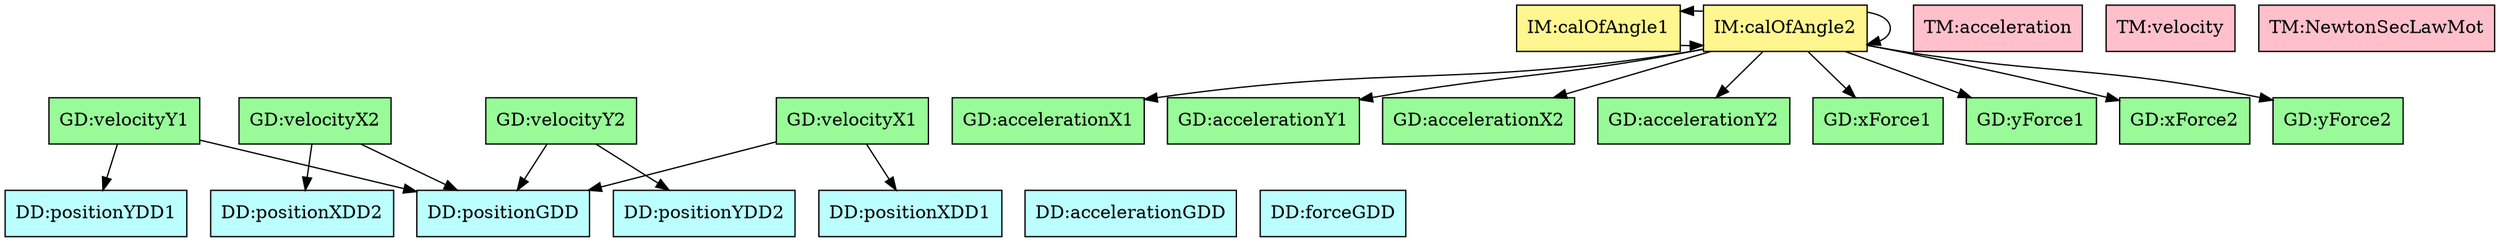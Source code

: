 digraph refvsref {
	v_x1:theory -> velocity;
	v_x1:theory -> p_x1;
	v_y1:theory -> velocity;
	v_y1:theory -> p_y1;
	v_x2:theory -> velocity;
	v_x2:theory -> p_x2;
	v_y2:theory -> velocity;
	v_y2:theory -> p_y2;
	angleIM1 -> angleIM2;
	angleIM2 -> a_x1:theory;
	angleIM2 -> a_y1:theory;
	angleIM2 -> a_x2:theory;
	angleIM2 -> a_y2:theory;
	angleIM2 -> xForce1;
	angleIM2 -> yForce1;
	angleIM2 -> xForce2;
	angleIM2 -> yForce2;
	angleIM2 -> angleIM1;
	angleIM2 -> angleIM2;


	velocity	[shape=box, color=black, style=filled, fillcolor=paleturquoise1, label="DD:positionGDD"];
	p_x1	[shape=box, color=black, style=filled, fillcolor=paleturquoise1, label="DD:positionXDD1"];
	p_y1	[shape=box, color=black, style=filled, fillcolor=paleturquoise1, label="DD:positionYDD1"];
	p_x2	[shape=box, color=black, style=filled, fillcolor=paleturquoise1, label="DD:positionXDD2"];
	p_y2	[shape=box, color=black, style=filled, fillcolor=paleturquoise1, label="DD:positionYDD2"];
	acceleration	[shape=box, color=black, style=filled, fillcolor=paleturquoise1, label="DD:accelerationGDD"];
	force	[shape=box, color=black, style=filled, fillcolor=paleturquoise1, label="DD:forceGDD"];

	subgraph DD {
	rank="same"
	{velocity, p_x1, p_y1, p_x2, p_y2, acceleration, force}
	}

	accelerationTM	[shape=box, color=black, style=filled, fillcolor=pink, label="TM:acceleration"];
	velocityTM	[shape=box, color=black, style=filled, fillcolor=pink, label="TM:velocity"];
	newtonSL	[shape=box, color=black, style=filled, fillcolor=pink, label="TM:NewtonSecLawMot"];

	subgraph TM {
	rank="same"
	{accelerationTM, velocityTM, newtonSL}
	}

	v_x1:theory	[shape=box, color=black, style=filled, fillcolor=palegreen, label="GD:velocityX1"];
	v_y1:theory	[shape=box, color=black, style=filled, fillcolor=palegreen, label="GD:velocityY1"];
	v_x2:theory	[shape=box, color=black, style=filled, fillcolor=palegreen, label="GD:velocityX2"];
	v_y2:theory	[shape=box, color=black, style=filled, fillcolor=palegreen, label="GD:velocityY2"];
	a_x1:theory	[shape=box, color=black, style=filled, fillcolor=palegreen, label="GD:accelerationX1"];
	a_y1:theory	[shape=box, color=black, style=filled, fillcolor=palegreen, label="GD:accelerationY1"];
	a_x2:theory	[shape=box, color=black, style=filled, fillcolor=palegreen, label="GD:accelerationX2"];
	a_y2:theory	[shape=box, color=black, style=filled, fillcolor=palegreen, label="GD:accelerationY2"];
	xForce1	[shape=box, color=black, style=filled, fillcolor=palegreen, label="GD:xForce1"];
	yForce1	[shape=box, color=black, style=filled, fillcolor=palegreen, label="GD:yForce1"];
	xForce2	[shape=box, color=black, style=filled, fillcolor=palegreen, label="GD:xForce2"];
	yForce2	[shape=box, color=black, style=filled, fillcolor=palegreen, label="GD:yForce2"];

	subgraph GD {
	rank="same"
	{v_x1:theory, v_y1:theory, v_x2:theory, v_y2:theory, a_x1:theory, a_y1:theory, a_x2:theory, a_y2:theory, xForce1, yForce1, xForce2, yForce2}
	}

	angleIM1	[shape=box, color=black, style=filled, fillcolor=khaki1, label="IM:calOfAngle1"];
	angleIM2	[shape=box, color=black, style=filled, fillcolor=khaki1, label="IM:calOfAngle2"];

	subgraph IM {
	rank="same"
	{angleIM1, angleIM2}
	}

}
